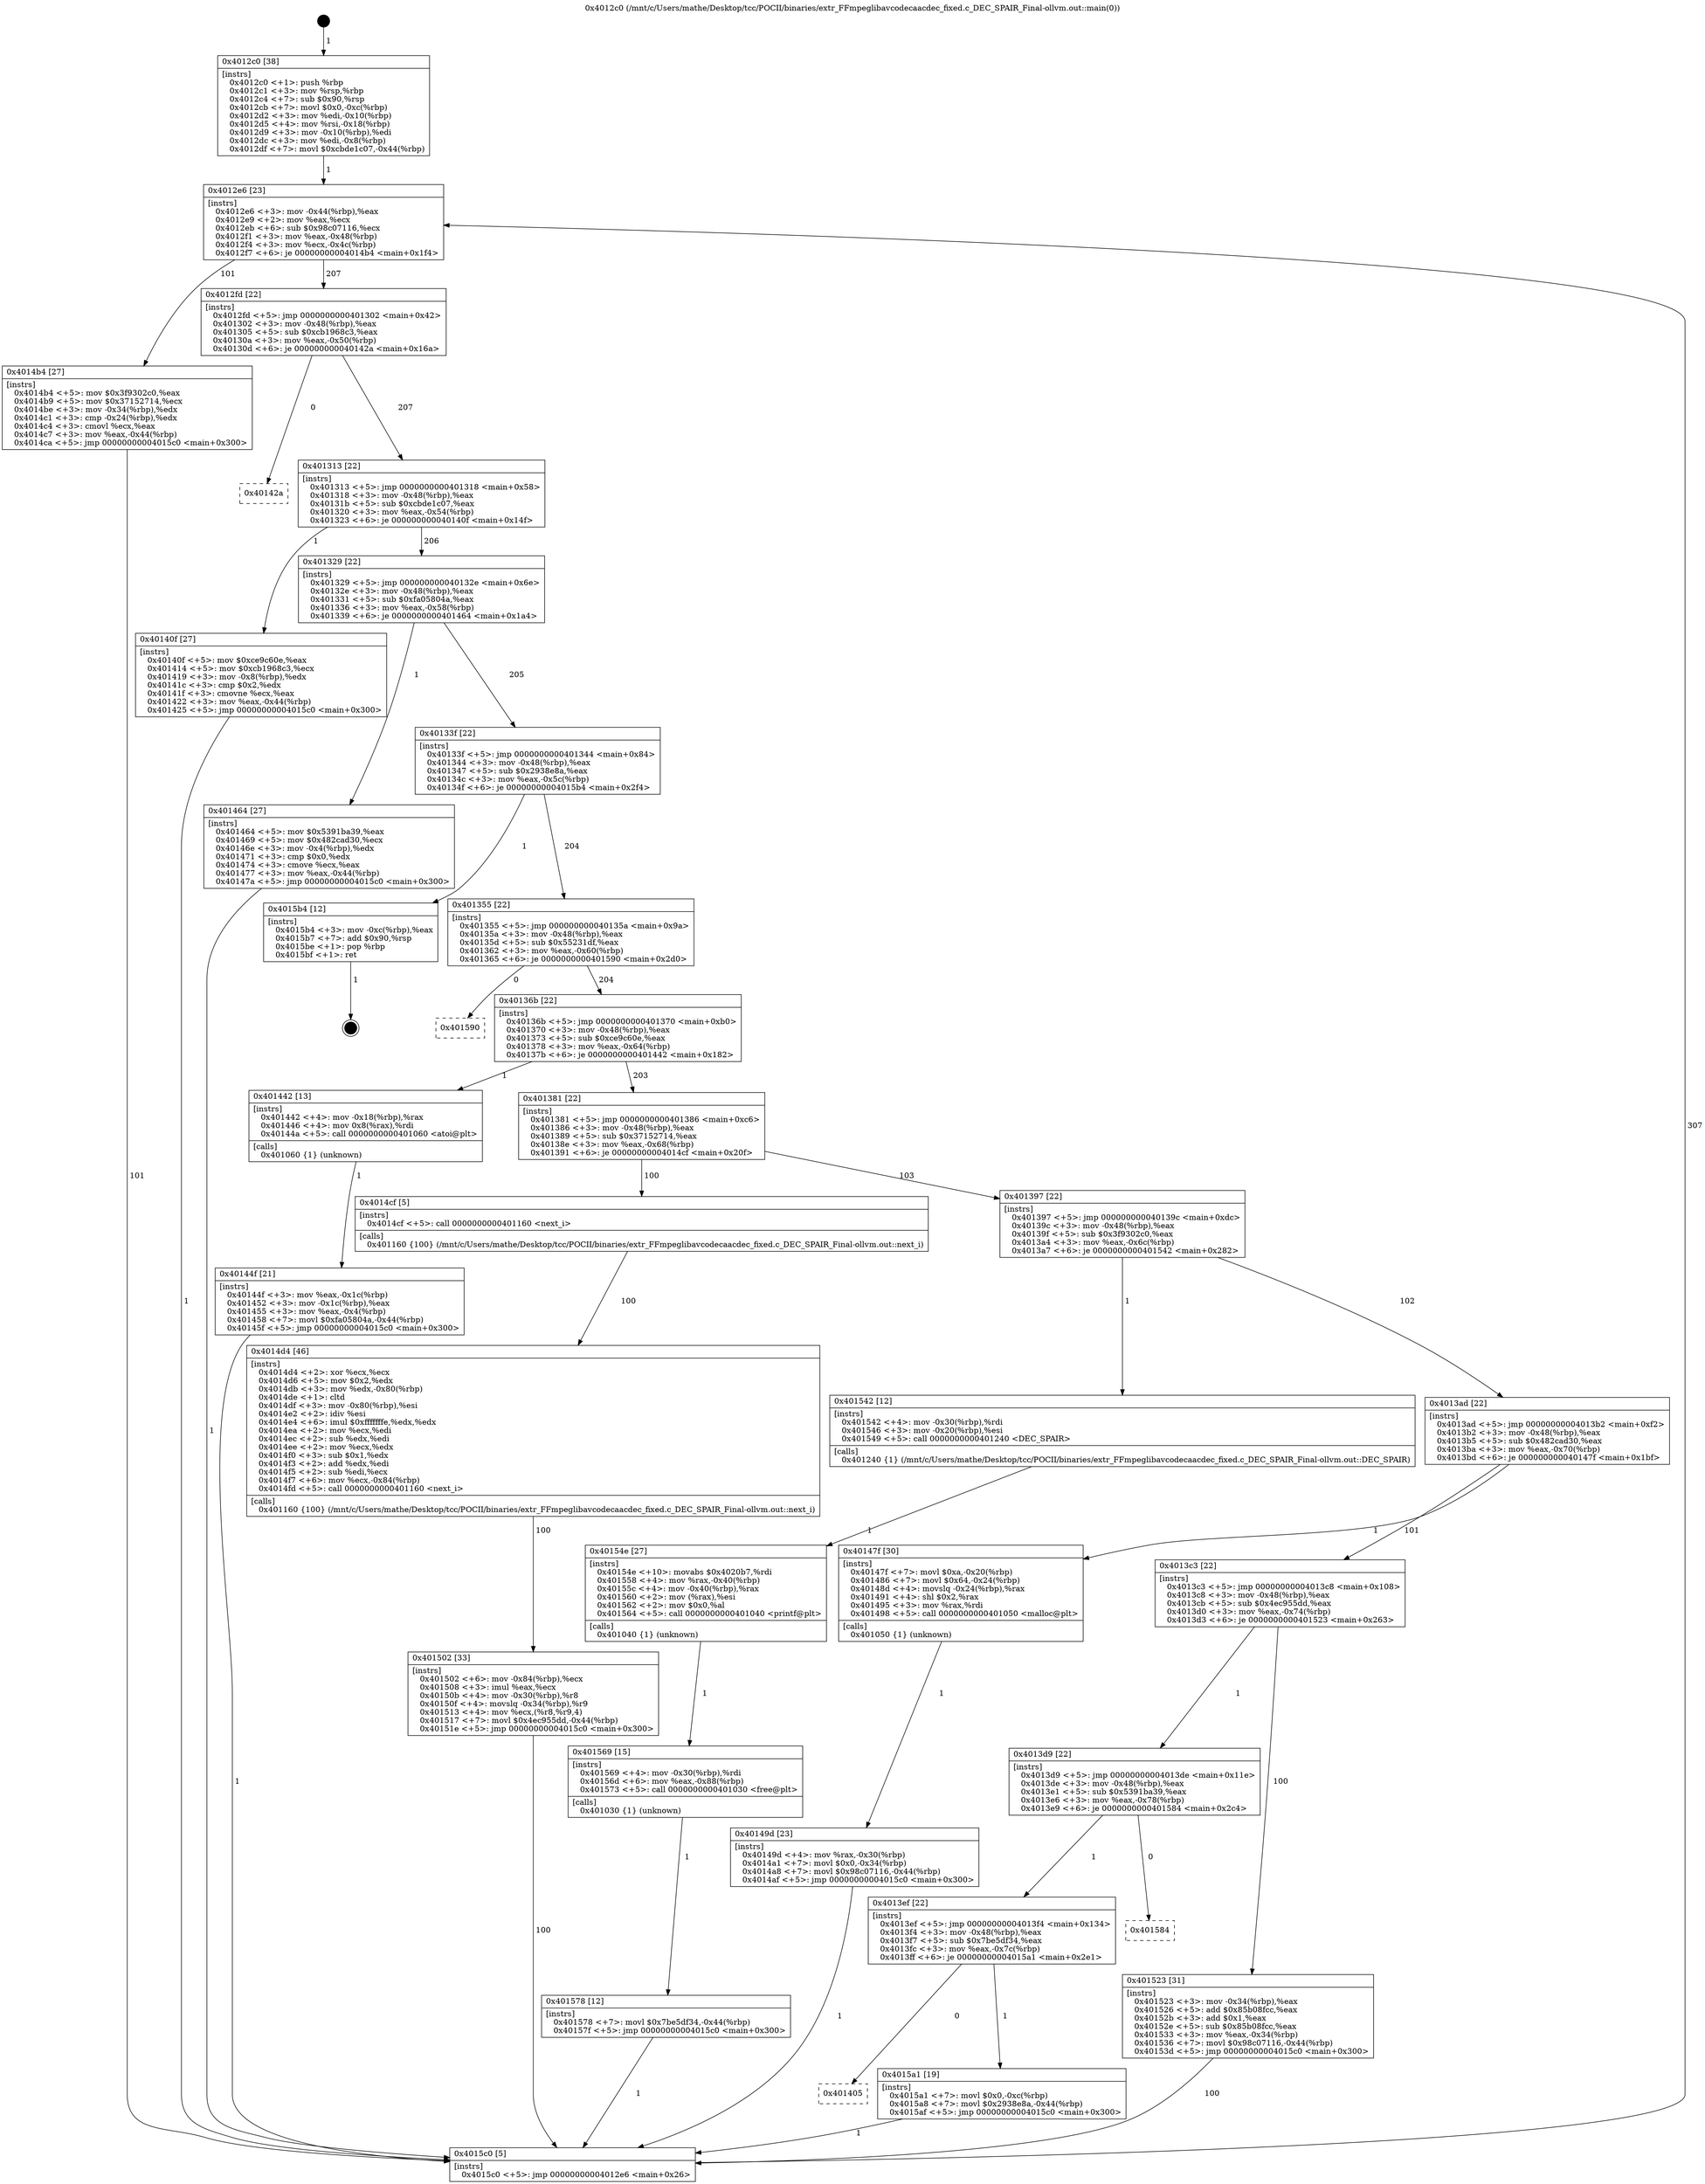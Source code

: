 digraph "0x4012c0" {
  label = "0x4012c0 (/mnt/c/Users/mathe/Desktop/tcc/POCII/binaries/extr_FFmpeglibavcodecaacdec_fixed.c_DEC_SPAIR_Final-ollvm.out::main(0))"
  labelloc = "t"
  node[shape=record]

  Entry [label="",width=0.3,height=0.3,shape=circle,fillcolor=black,style=filled]
  "0x4012e6" [label="{
     0x4012e6 [23]\l
     | [instrs]\l
     &nbsp;&nbsp;0x4012e6 \<+3\>: mov -0x44(%rbp),%eax\l
     &nbsp;&nbsp;0x4012e9 \<+2\>: mov %eax,%ecx\l
     &nbsp;&nbsp;0x4012eb \<+6\>: sub $0x98c07116,%ecx\l
     &nbsp;&nbsp;0x4012f1 \<+3\>: mov %eax,-0x48(%rbp)\l
     &nbsp;&nbsp;0x4012f4 \<+3\>: mov %ecx,-0x4c(%rbp)\l
     &nbsp;&nbsp;0x4012f7 \<+6\>: je 00000000004014b4 \<main+0x1f4\>\l
  }"]
  "0x4014b4" [label="{
     0x4014b4 [27]\l
     | [instrs]\l
     &nbsp;&nbsp;0x4014b4 \<+5\>: mov $0x3f9302c0,%eax\l
     &nbsp;&nbsp;0x4014b9 \<+5\>: mov $0x37152714,%ecx\l
     &nbsp;&nbsp;0x4014be \<+3\>: mov -0x34(%rbp),%edx\l
     &nbsp;&nbsp;0x4014c1 \<+3\>: cmp -0x24(%rbp),%edx\l
     &nbsp;&nbsp;0x4014c4 \<+3\>: cmovl %ecx,%eax\l
     &nbsp;&nbsp;0x4014c7 \<+3\>: mov %eax,-0x44(%rbp)\l
     &nbsp;&nbsp;0x4014ca \<+5\>: jmp 00000000004015c0 \<main+0x300\>\l
  }"]
  "0x4012fd" [label="{
     0x4012fd [22]\l
     | [instrs]\l
     &nbsp;&nbsp;0x4012fd \<+5\>: jmp 0000000000401302 \<main+0x42\>\l
     &nbsp;&nbsp;0x401302 \<+3\>: mov -0x48(%rbp),%eax\l
     &nbsp;&nbsp;0x401305 \<+5\>: sub $0xcb1968c3,%eax\l
     &nbsp;&nbsp;0x40130a \<+3\>: mov %eax,-0x50(%rbp)\l
     &nbsp;&nbsp;0x40130d \<+6\>: je 000000000040142a \<main+0x16a\>\l
  }"]
  Exit [label="",width=0.3,height=0.3,shape=circle,fillcolor=black,style=filled,peripheries=2]
  "0x40142a" [label="{
     0x40142a\l
  }", style=dashed]
  "0x401313" [label="{
     0x401313 [22]\l
     | [instrs]\l
     &nbsp;&nbsp;0x401313 \<+5\>: jmp 0000000000401318 \<main+0x58\>\l
     &nbsp;&nbsp;0x401318 \<+3\>: mov -0x48(%rbp),%eax\l
     &nbsp;&nbsp;0x40131b \<+5\>: sub $0xcbde1c07,%eax\l
     &nbsp;&nbsp;0x401320 \<+3\>: mov %eax,-0x54(%rbp)\l
     &nbsp;&nbsp;0x401323 \<+6\>: je 000000000040140f \<main+0x14f\>\l
  }"]
  "0x401405" [label="{
     0x401405\l
  }", style=dashed]
  "0x40140f" [label="{
     0x40140f [27]\l
     | [instrs]\l
     &nbsp;&nbsp;0x40140f \<+5\>: mov $0xce9c60e,%eax\l
     &nbsp;&nbsp;0x401414 \<+5\>: mov $0xcb1968c3,%ecx\l
     &nbsp;&nbsp;0x401419 \<+3\>: mov -0x8(%rbp),%edx\l
     &nbsp;&nbsp;0x40141c \<+3\>: cmp $0x2,%edx\l
     &nbsp;&nbsp;0x40141f \<+3\>: cmovne %ecx,%eax\l
     &nbsp;&nbsp;0x401422 \<+3\>: mov %eax,-0x44(%rbp)\l
     &nbsp;&nbsp;0x401425 \<+5\>: jmp 00000000004015c0 \<main+0x300\>\l
  }"]
  "0x401329" [label="{
     0x401329 [22]\l
     | [instrs]\l
     &nbsp;&nbsp;0x401329 \<+5\>: jmp 000000000040132e \<main+0x6e\>\l
     &nbsp;&nbsp;0x40132e \<+3\>: mov -0x48(%rbp),%eax\l
     &nbsp;&nbsp;0x401331 \<+5\>: sub $0xfa05804a,%eax\l
     &nbsp;&nbsp;0x401336 \<+3\>: mov %eax,-0x58(%rbp)\l
     &nbsp;&nbsp;0x401339 \<+6\>: je 0000000000401464 \<main+0x1a4\>\l
  }"]
  "0x4015c0" [label="{
     0x4015c0 [5]\l
     | [instrs]\l
     &nbsp;&nbsp;0x4015c0 \<+5\>: jmp 00000000004012e6 \<main+0x26\>\l
  }"]
  "0x4012c0" [label="{
     0x4012c0 [38]\l
     | [instrs]\l
     &nbsp;&nbsp;0x4012c0 \<+1\>: push %rbp\l
     &nbsp;&nbsp;0x4012c1 \<+3\>: mov %rsp,%rbp\l
     &nbsp;&nbsp;0x4012c4 \<+7\>: sub $0x90,%rsp\l
     &nbsp;&nbsp;0x4012cb \<+7\>: movl $0x0,-0xc(%rbp)\l
     &nbsp;&nbsp;0x4012d2 \<+3\>: mov %edi,-0x10(%rbp)\l
     &nbsp;&nbsp;0x4012d5 \<+4\>: mov %rsi,-0x18(%rbp)\l
     &nbsp;&nbsp;0x4012d9 \<+3\>: mov -0x10(%rbp),%edi\l
     &nbsp;&nbsp;0x4012dc \<+3\>: mov %edi,-0x8(%rbp)\l
     &nbsp;&nbsp;0x4012df \<+7\>: movl $0xcbde1c07,-0x44(%rbp)\l
  }"]
  "0x4015a1" [label="{
     0x4015a1 [19]\l
     | [instrs]\l
     &nbsp;&nbsp;0x4015a1 \<+7\>: movl $0x0,-0xc(%rbp)\l
     &nbsp;&nbsp;0x4015a8 \<+7\>: movl $0x2938e8a,-0x44(%rbp)\l
     &nbsp;&nbsp;0x4015af \<+5\>: jmp 00000000004015c0 \<main+0x300\>\l
  }"]
  "0x401464" [label="{
     0x401464 [27]\l
     | [instrs]\l
     &nbsp;&nbsp;0x401464 \<+5\>: mov $0x5391ba39,%eax\l
     &nbsp;&nbsp;0x401469 \<+5\>: mov $0x482cad30,%ecx\l
     &nbsp;&nbsp;0x40146e \<+3\>: mov -0x4(%rbp),%edx\l
     &nbsp;&nbsp;0x401471 \<+3\>: cmp $0x0,%edx\l
     &nbsp;&nbsp;0x401474 \<+3\>: cmove %ecx,%eax\l
     &nbsp;&nbsp;0x401477 \<+3\>: mov %eax,-0x44(%rbp)\l
     &nbsp;&nbsp;0x40147a \<+5\>: jmp 00000000004015c0 \<main+0x300\>\l
  }"]
  "0x40133f" [label="{
     0x40133f [22]\l
     | [instrs]\l
     &nbsp;&nbsp;0x40133f \<+5\>: jmp 0000000000401344 \<main+0x84\>\l
     &nbsp;&nbsp;0x401344 \<+3\>: mov -0x48(%rbp),%eax\l
     &nbsp;&nbsp;0x401347 \<+5\>: sub $0x2938e8a,%eax\l
     &nbsp;&nbsp;0x40134c \<+3\>: mov %eax,-0x5c(%rbp)\l
     &nbsp;&nbsp;0x40134f \<+6\>: je 00000000004015b4 \<main+0x2f4\>\l
  }"]
  "0x4013ef" [label="{
     0x4013ef [22]\l
     | [instrs]\l
     &nbsp;&nbsp;0x4013ef \<+5\>: jmp 00000000004013f4 \<main+0x134\>\l
     &nbsp;&nbsp;0x4013f4 \<+3\>: mov -0x48(%rbp),%eax\l
     &nbsp;&nbsp;0x4013f7 \<+5\>: sub $0x7be5df34,%eax\l
     &nbsp;&nbsp;0x4013fc \<+3\>: mov %eax,-0x7c(%rbp)\l
     &nbsp;&nbsp;0x4013ff \<+6\>: je 00000000004015a1 \<main+0x2e1\>\l
  }"]
  "0x4015b4" [label="{
     0x4015b4 [12]\l
     | [instrs]\l
     &nbsp;&nbsp;0x4015b4 \<+3\>: mov -0xc(%rbp),%eax\l
     &nbsp;&nbsp;0x4015b7 \<+7\>: add $0x90,%rsp\l
     &nbsp;&nbsp;0x4015be \<+1\>: pop %rbp\l
     &nbsp;&nbsp;0x4015bf \<+1\>: ret\l
  }"]
  "0x401355" [label="{
     0x401355 [22]\l
     | [instrs]\l
     &nbsp;&nbsp;0x401355 \<+5\>: jmp 000000000040135a \<main+0x9a\>\l
     &nbsp;&nbsp;0x40135a \<+3\>: mov -0x48(%rbp),%eax\l
     &nbsp;&nbsp;0x40135d \<+5\>: sub $0x55231df,%eax\l
     &nbsp;&nbsp;0x401362 \<+3\>: mov %eax,-0x60(%rbp)\l
     &nbsp;&nbsp;0x401365 \<+6\>: je 0000000000401590 \<main+0x2d0\>\l
  }"]
  "0x401584" [label="{
     0x401584\l
  }", style=dashed]
  "0x401590" [label="{
     0x401590\l
  }", style=dashed]
  "0x40136b" [label="{
     0x40136b [22]\l
     | [instrs]\l
     &nbsp;&nbsp;0x40136b \<+5\>: jmp 0000000000401370 \<main+0xb0\>\l
     &nbsp;&nbsp;0x401370 \<+3\>: mov -0x48(%rbp),%eax\l
     &nbsp;&nbsp;0x401373 \<+5\>: sub $0xce9c60e,%eax\l
     &nbsp;&nbsp;0x401378 \<+3\>: mov %eax,-0x64(%rbp)\l
     &nbsp;&nbsp;0x40137b \<+6\>: je 0000000000401442 \<main+0x182\>\l
  }"]
  "0x401578" [label="{
     0x401578 [12]\l
     | [instrs]\l
     &nbsp;&nbsp;0x401578 \<+7\>: movl $0x7be5df34,-0x44(%rbp)\l
     &nbsp;&nbsp;0x40157f \<+5\>: jmp 00000000004015c0 \<main+0x300\>\l
  }"]
  "0x401442" [label="{
     0x401442 [13]\l
     | [instrs]\l
     &nbsp;&nbsp;0x401442 \<+4\>: mov -0x18(%rbp),%rax\l
     &nbsp;&nbsp;0x401446 \<+4\>: mov 0x8(%rax),%rdi\l
     &nbsp;&nbsp;0x40144a \<+5\>: call 0000000000401060 \<atoi@plt\>\l
     | [calls]\l
     &nbsp;&nbsp;0x401060 \{1\} (unknown)\l
  }"]
  "0x401381" [label="{
     0x401381 [22]\l
     | [instrs]\l
     &nbsp;&nbsp;0x401381 \<+5\>: jmp 0000000000401386 \<main+0xc6\>\l
     &nbsp;&nbsp;0x401386 \<+3\>: mov -0x48(%rbp),%eax\l
     &nbsp;&nbsp;0x401389 \<+5\>: sub $0x37152714,%eax\l
     &nbsp;&nbsp;0x40138e \<+3\>: mov %eax,-0x68(%rbp)\l
     &nbsp;&nbsp;0x401391 \<+6\>: je 00000000004014cf \<main+0x20f\>\l
  }"]
  "0x40144f" [label="{
     0x40144f [21]\l
     | [instrs]\l
     &nbsp;&nbsp;0x40144f \<+3\>: mov %eax,-0x1c(%rbp)\l
     &nbsp;&nbsp;0x401452 \<+3\>: mov -0x1c(%rbp),%eax\l
     &nbsp;&nbsp;0x401455 \<+3\>: mov %eax,-0x4(%rbp)\l
     &nbsp;&nbsp;0x401458 \<+7\>: movl $0xfa05804a,-0x44(%rbp)\l
     &nbsp;&nbsp;0x40145f \<+5\>: jmp 00000000004015c0 \<main+0x300\>\l
  }"]
  "0x401569" [label="{
     0x401569 [15]\l
     | [instrs]\l
     &nbsp;&nbsp;0x401569 \<+4\>: mov -0x30(%rbp),%rdi\l
     &nbsp;&nbsp;0x40156d \<+6\>: mov %eax,-0x88(%rbp)\l
     &nbsp;&nbsp;0x401573 \<+5\>: call 0000000000401030 \<free@plt\>\l
     | [calls]\l
     &nbsp;&nbsp;0x401030 \{1\} (unknown)\l
  }"]
  "0x4014cf" [label="{
     0x4014cf [5]\l
     | [instrs]\l
     &nbsp;&nbsp;0x4014cf \<+5\>: call 0000000000401160 \<next_i\>\l
     | [calls]\l
     &nbsp;&nbsp;0x401160 \{100\} (/mnt/c/Users/mathe/Desktop/tcc/POCII/binaries/extr_FFmpeglibavcodecaacdec_fixed.c_DEC_SPAIR_Final-ollvm.out::next_i)\l
  }"]
  "0x401397" [label="{
     0x401397 [22]\l
     | [instrs]\l
     &nbsp;&nbsp;0x401397 \<+5\>: jmp 000000000040139c \<main+0xdc\>\l
     &nbsp;&nbsp;0x40139c \<+3\>: mov -0x48(%rbp),%eax\l
     &nbsp;&nbsp;0x40139f \<+5\>: sub $0x3f9302c0,%eax\l
     &nbsp;&nbsp;0x4013a4 \<+3\>: mov %eax,-0x6c(%rbp)\l
     &nbsp;&nbsp;0x4013a7 \<+6\>: je 0000000000401542 \<main+0x282\>\l
  }"]
  "0x40154e" [label="{
     0x40154e [27]\l
     | [instrs]\l
     &nbsp;&nbsp;0x40154e \<+10\>: movabs $0x4020b7,%rdi\l
     &nbsp;&nbsp;0x401558 \<+4\>: mov %rax,-0x40(%rbp)\l
     &nbsp;&nbsp;0x40155c \<+4\>: mov -0x40(%rbp),%rax\l
     &nbsp;&nbsp;0x401560 \<+2\>: mov (%rax),%esi\l
     &nbsp;&nbsp;0x401562 \<+2\>: mov $0x0,%al\l
     &nbsp;&nbsp;0x401564 \<+5\>: call 0000000000401040 \<printf@plt\>\l
     | [calls]\l
     &nbsp;&nbsp;0x401040 \{1\} (unknown)\l
  }"]
  "0x401542" [label="{
     0x401542 [12]\l
     | [instrs]\l
     &nbsp;&nbsp;0x401542 \<+4\>: mov -0x30(%rbp),%rdi\l
     &nbsp;&nbsp;0x401546 \<+3\>: mov -0x20(%rbp),%esi\l
     &nbsp;&nbsp;0x401549 \<+5\>: call 0000000000401240 \<DEC_SPAIR\>\l
     | [calls]\l
     &nbsp;&nbsp;0x401240 \{1\} (/mnt/c/Users/mathe/Desktop/tcc/POCII/binaries/extr_FFmpeglibavcodecaacdec_fixed.c_DEC_SPAIR_Final-ollvm.out::DEC_SPAIR)\l
  }"]
  "0x4013ad" [label="{
     0x4013ad [22]\l
     | [instrs]\l
     &nbsp;&nbsp;0x4013ad \<+5\>: jmp 00000000004013b2 \<main+0xf2\>\l
     &nbsp;&nbsp;0x4013b2 \<+3\>: mov -0x48(%rbp),%eax\l
     &nbsp;&nbsp;0x4013b5 \<+5\>: sub $0x482cad30,%eax\l
     &nbsp;&nbsp;0x4013ba \<+3\>: mov %eax,-0x70(%rbp)\l
     &nbsp;&nbsp;0x4013bd \<+6\>: je 000000000040147f \<main+0x1bf\>\l
  }"]
  "0x4013d9" [label="{
     0x4013d9 [22]\l
     | [instrs]\l
     &nbsp;&nbsp;0x4013d9 \<+5\>: jmp 00000000004013de \<main+0x11e\>\l
     &nbsp;&nbsp;0x4013de \<+3\>: mov -0x48(%rbp),%eax\l
     &nbsp;&nbsp;0x4013e1 \<+5\>: sub $0x5391ba39,%eax\l
     &nbsp;&nbsp;0x4013e6 \<+3\>: mov %eax,-0x78(%rbp)\l
     &nbsp;&nbsp;0x4013e9 \<+6\>: je 0000000000401584 \<main+0x2c4\>\l
  }"]
  "0x40147f" [label="{
     0x40147f [30]\l
     | [instrs]\l
     &nbsp;&nbsp;0x40147f \<+7\>: movl $0xa,-0x20(%rbp)\l
     &nbsp;&nbsp;0x401486 \<+7\>: movl $0x64,-0x24(%rbp)\l
     &nbsp;&nbsp;0x40148d \<+4\>: movslq -0x24(%rbp),%rax\l
     &nbsp;&nbsp;0x401491 \<+4\>: shl $0x2,%rax\l
     &nbsp;&nbsp;0x401495 \<+3\>: mov %rax,%rdi\l
     &nbsp;&nbsp;0x401498 \<+5\>: call 0000000000401050 \<malloc@plt\>\l
     | [calls]\l
     &nbsp;&nbsp;0x401050 \{1\} (unknown)\l
  }"]
  "0x4013c3" [label="{
     0x4013c3 [22]\l
     | [instrs]\l
     &nbsp;&nbsp;0x4013c3 \<+5\>: jmp 00000000004013c8 \<main+0x108\>\l
     &nbsp;&nbsp;0x4013c8 \<+3\>: mov -0x48(%rbp),%eax\l
     &nbsp;&nbsp;0x4013cb \<+5\>: sub $0x4ec955dd,%eax\l
     &nbsp;&nbsp;0x4013d0 \<+3\>: mov %eax,-0x74(%rbp)\l
     &nbsp;&nbsp;0x4013d3 \<+6\>: je 0000000000401523 \<main+0x263\>\l
  }"]
  "0x40149d" [label="{
     0x40149d [23]\l
     | [instrs]\l
     &nbsp;&nbsp;0x40149d \<+4\>: mov %rax,-0x30(%rbp)\l
     &nbsp;&nbsp;0x4014a1 \<+7\>: movl $0x0,-0x34(%rbp)\l
     &nbsp;&nbsp;0x4014a8 \<+7\>: movl $0x98c07116,-0x44(%rbp)\l
     &nbsp;&nbsp;0x4014af \<+5\>: jmp 00000000004015c0 \<main+0x300\>\l
  }"]
  "0x4014d4" [label="{
     0x4014d4 [46]\l
     | [instrs]\l
     &nbsp;&nbsp;0x4014d4 \<+2\>: xor %ecx,%ecx\l
     &nbsp;&nbsp;0x4014d6 \<+5\>: mov $0x2,%edx\l
     &nbsp;&nbsp;0x4014db \<+3\>: mov %edx,-0x80(%rbp)\l
     &nbsp;&nbsp;0x4014de \<+1\>: cltd\l
     &nbsp;&nbsp;0x4014df \<+3\>: mov -0x80(%rbp),%esi\l
     &nbsp;&nbsp;0x4014e2 \<+2\>: idiv %esi\l
     &nbsp;&nbsp;0x4014e4 \<+6\>: imul $0xfffffffe,%edx,%edx\l
     &nbsp;&nbsp;0x4014ea \<+2\>: mov %ecx,%edi\l
     &nbsp;&nbsp;0x4014ec \<+2\>: sub %edx,%edi\l
     &nbsp;&nbsp;0x4014ee \<+2\>: mov %ecx,%edx\l
     &nbsp;&nbsp;0x4014f0 \<+3\>: sub $0x1,%edx\l
     &nbsp;&nbsp;0x4014f3 \<+2\>: add %edx,%edi\l
     &nbsp;&nbsp;0x4014f5 \<+2\>: sub %edi,%ecx\l
     &nbsp;&nbsp;0x4014f7 \<+6\>: mov %ecx,-0x84(%rbp)\l
     &nbsp;&nbsp;0x4014fd \<+5\>: call 0000000000401160 \<next_i\>\l
     | [calls]\l
     &nbsp;&nbsp;0x401160 \{100\} (/mnt/c/Users/mathe/Desktop/tcc/POCII/binaries/extr_FFmpeglibavcodecaacdec_fixed.c_DEC_SPAIR_Final-ollvm.out::next_i)\l
  }"]
  "0x401502" [label="{
     0x401502 [33]\l
     | [instrs]\l
     &nbsp;&nbsp;0x401502 \<+6\>: mov -0x84(%rbp),%ecx\l
     &nbsp;&nbsp;0x401508 \<+3\>: imul %eax,%ecx\l
     &nbsp;&nbsp;0x40150b \<+4\>: mov -0x30(%rbp),%r8\l
     &nbsp;&nbsp;0x40150f \<+4\>: movslq -0x34(%rbp),%r9\l
     &nbsp;&nbsp;0x401513 \<+4\>: mov %ecx,(%r8,%r9,4)\l
     &nbsp;&nbsp;0x401517 \<+7\>: movl $0x4ec955dd,-0x44(%rbp)\l
     &nbsp;&nbsp;0x40151e \<+5\>: jmp 00000000004015c0 \<main+0x300\>\l
  }"]
  "0x401523" [label="{
     0x401523 [31]\l
     | [instrs]\l
     &nbsp;&nbsp;0x401523 \<+3\>: mov -0x34(%rbp),%eax\l
     &nbsp;&nbsp;0x401526 \<+5\>: add $0x85b08fcc,%eax\l
     &nbsp;&nbsp;0x40152b \<+3\>: add $0x1,%eax\l
     &nbsp;&nbsp;0x40152e \<+5\>: sub $0x85b08fcc,%eax\l
     &nbsp;&nbsp;0x401533 \<+3\>: mov %eax,-0x34(%rbp)\l
     &nbsp;&nbsp;0x401536 \<+7\>: movl $0x98c07116,-0x44(%rbp)\l
     &nbsp;&nbsp;0x40153d \<+5\>: jmp 00000000004015c0 \<main+0x300\>\l
  }"]
  Entry -> "0x4012c0" [label=" 1"]
  "0x4012e6" -> "0x4014b4" [label=" 101"]
  "0x4012e6" -> "0x4012fd" [label=" 207"]
  "0x4015b4" -> Exit [label=" 1"]
  "0x4012fd" -> "0x40142a" [label=" 0"]
  "0x4012fd" -> "0x401313" [label=" 207"]
  "0x4015a1" -> "0x4015c0" [label=" 1"]
  "0x401313" -> "0x40140f" [label=" 1"]
  "0x401313" -> "0x401329" [label=" 206"]
  "0x40140f" -> "0x4015c0" [label=" 1"]
  "0x4012c0" -> "0x4012e6" [label=" 1"]
  "0x4015c0" -> "0x4012e6" [label=" 307"]
  "0x4013ef" -> "0x401405" [label=" 0"]
  "0x401329" -> "0x401464" [label=" 1"]
  "0x401329" -> "0x40133f" [label=" 205"]
  "0x4013ef" -> "0x4015a1" [label=" 1"]
  "0x40133f" -> "0x4015b4" [label=" 1"]
  "0x40133f" -> "0x401355" [label=" 204"]
  "0x4013d9" -> "0x4013ef" [label=" 1"]
  "0x401355" -> "0x401590" [label=" 0"]
  "0x401355" -> "0x40136b" [label=" 204"]
  "0x4013d9" -> "0x401584" [label=" 0"]
  "0x40136b" -> "0x401442" [label=" 1"]
  "0x40136b" -> "0x401381" [label=" 203"]
  "0x401442" -> "0x40144f" [label=" 1"]
  "0x40144f" -> "0x4015c0" [label=" 1"]
  "0x401464" -> "0x4015c0" [label=" 1"]
  "0x401578" -> "0x4015c0" [label=" 1"]
  "0x401381" -> "0x4014cf" [label=" 100"]
  "0x401381" -> "0x401397" [label=" 103"]
  "0x401569" -> "0x401578" [label=" 1"]
  "0x401397" -> "0x401542" [label=" 1"]
  "0x401397" -> "0x4013ad" [label=" 102"]
  "0x40154e" -> "0x401569" [label=" 1"]
  "0x4013ad" -> "0x40147f" [label=" 1"]
  "0x4013ad" -> "0x4013c3" [label=" 101"]
  "0x40147f" -> "0x40149d" [label=" 1"]
  "0x40149d" -> "0x4015c0" [label=" 1"]
  "0x4014b4" -> "0x4015c0" [label=" 101"]
  "0x4014cf" -> "0x4014d4" [label=" 100"]
  "0x4014d4" -> "0x401502" [label=" 100"]
  "0x401502" -> "0x4015c0" [label=" 100"]
  "0x401542" -> "0x40154e" [label=" 1"]
  "0x4013c3" -> "0x401523" [label=" 100"]
  "0x4013c3" -> "0x4013d9" [label=" 1"]
  "0x401523" -> "0x4015c0" [label=" 100"]
}
